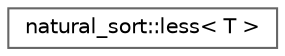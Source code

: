 digraph "Graphical Class Hierarchy"
{
 // LATEX_PDF_SIZE
  bgcolor="transparent";
  edge [fontname=Helvetica,fontsize=10,labelfontname=Helvetica,labelfontsize=10];
  node [fontname=Helvetica,fontsize=10,shape=box,height=0.2,width=0.4];
  rankdir="LR";
  Node0 [id="Node000000",label="natural_sort::less\< T \>",height=0.2,width=0.4,color="grey40", fillcolor="white", style="filled",URL="$structFoam_1_1stringOps_1_1natural__sort_1_1less.html",tooltip=" "];
}
